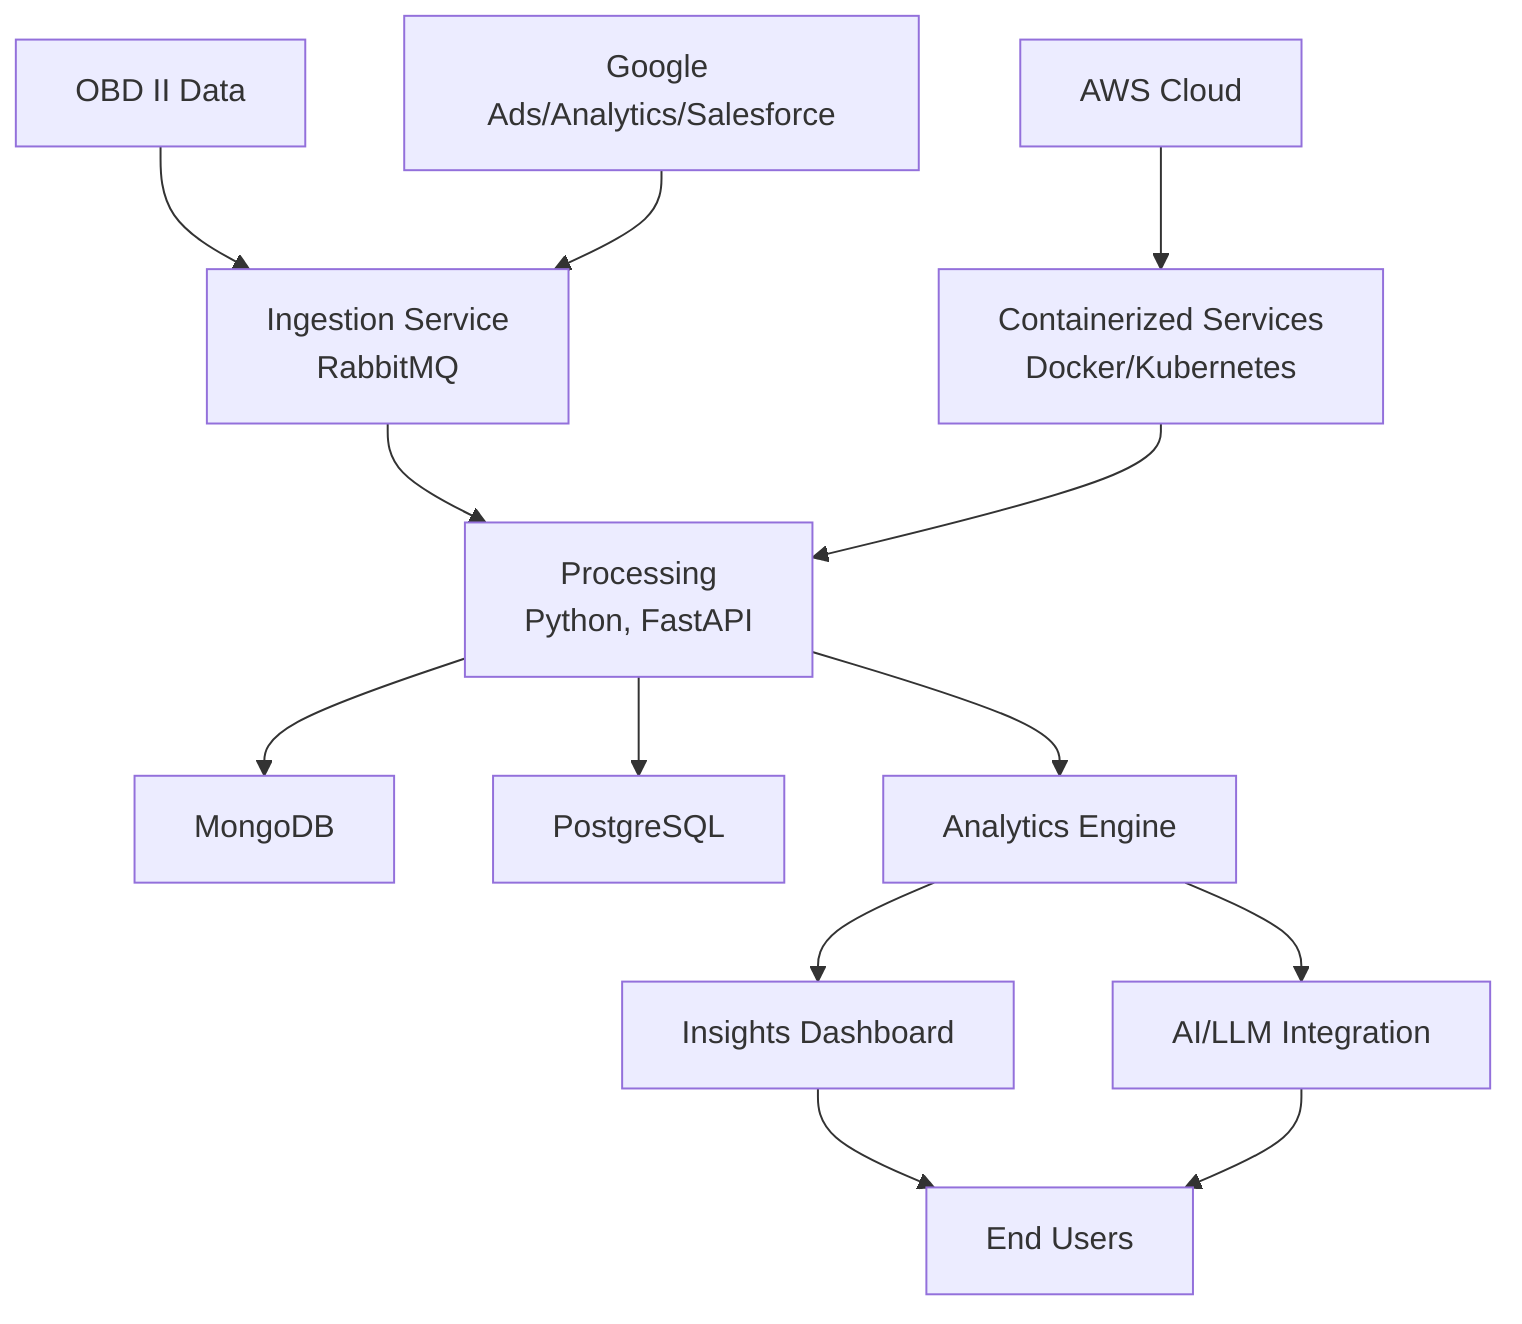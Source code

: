 graph TD
    A[OBD II Data] --> B[Ingestion Service<br/>RabbitMQ]
    C[Google Ads/Analytics/Salesforce] --> B
    B --> D[Processing<br/>Python, FastAPI]
    D --> E[MongoDB]
    D --> F[PostgreSQL]
    D --> G[Analytics Engine]
    G --> H[Insights Dashboard]
    G --> I[AI/LLM Integration]
    H --> J[End Users]
    I --> J
    K[Containerized Services<br/>Docker/Kubernetes] --> D
    L[AWS Cloud] --> K